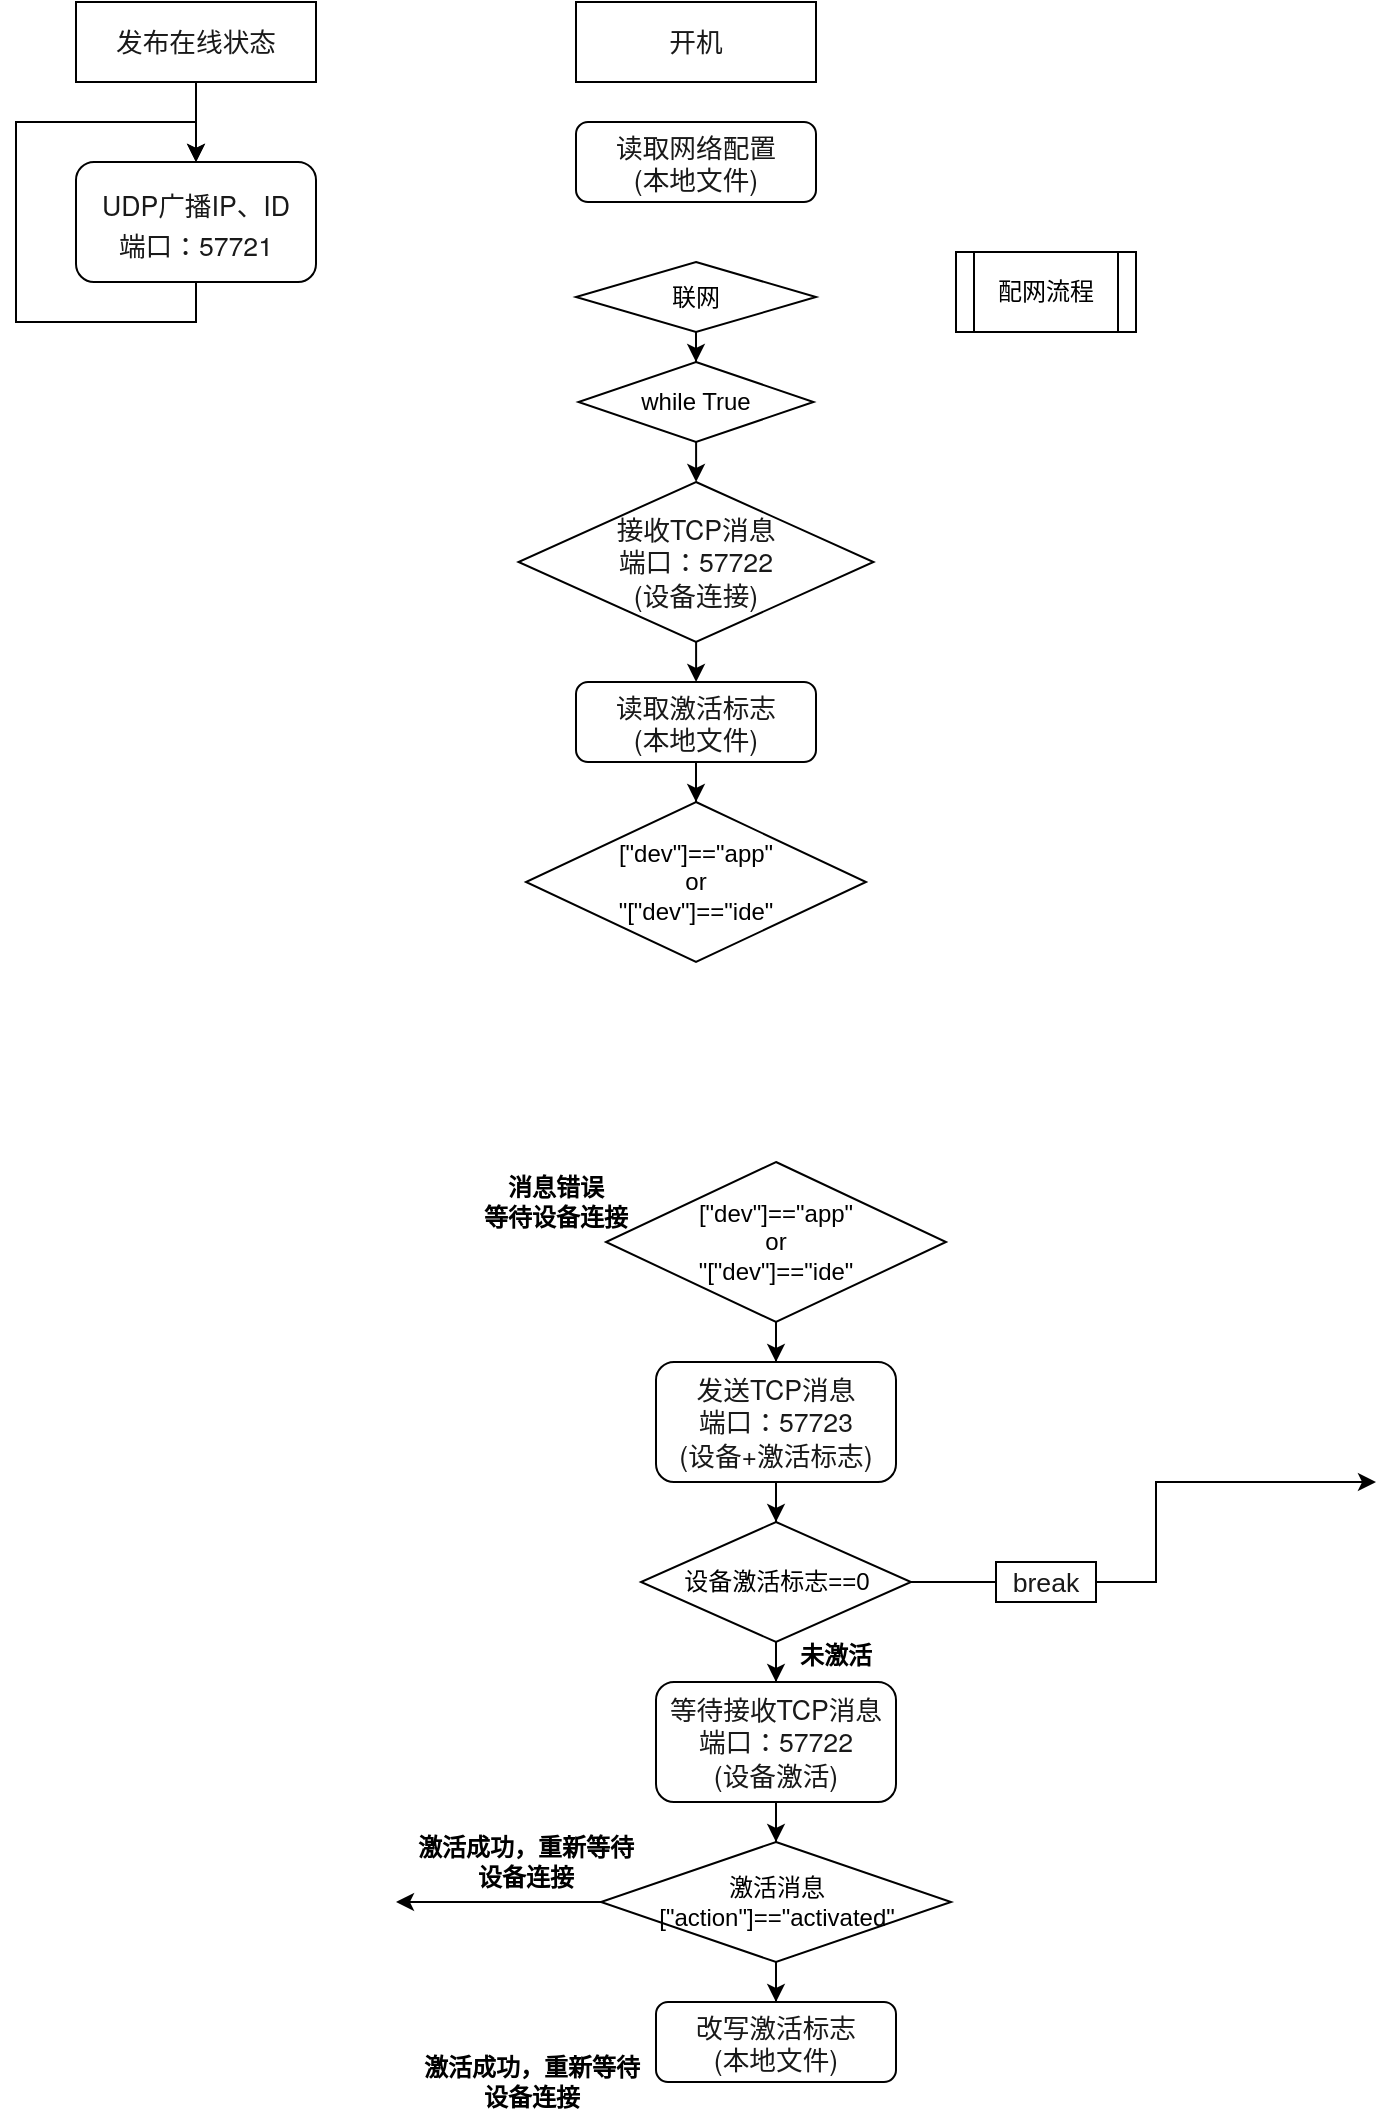 <mxfile version="14.1.1" type="github">
  <diagram id="SIsZvFy45aXnX-BMXcz8" name="Page-1">
    <mxGraphModel dx="1745" dy="485" grid="1" gridSize="10" guides="1" tooltips="1" connect="1" arrows="1" fold="1" page="1" pageScale="1" pageWidth="827" pageHeight="1169" math="0" shadow="0">
      <root>
        <mxCell id="0" />
        <mxCell id="1" parent="0" />
        <mxCell id="kPTJGmgoszfXjRoP_3Vx-1" value="&lt;p style=&quot;box-sizing: border-box ; margin: 0px ; padding: 0px ; font-family: &amp;#34;helvetica neue&amp;#34; , &amp;#34;helvetica&amp;#34; , &amp;#34;pingfang sc&amp;#34; , &amp;#34;hiragino sans gb&amp;#34; , &amp;#34;microsoft yahei&amp;#34; , &amp;#34;\5 fae8f6f96c59ed1&amp;#34; , &amp;#34;arial&amp;#34; , sans-serif ; font-size: 16px ; line-height: 1.2&quot;&gt;&lt;span style=&quot;box-sizing: border-box ; color: rgb(25 , 25 , 25) ; font-size: 10pt&quot;&gt;UDP广播IP、ID&lt;/span&gt;&lt;/p&gt;&lt;p style=&quot;box-sizing: border-box ; margin: 0px ; padding: 0px ; font-family: &amp;#34;helvetica neue&amp;#34; , &amp;#34;helvetica&amp;#34; , &amp;#34;pingfang sc&amp;#34; , &amp;#34;hiragino sans gb&amp;#34; , &amp;#34;microsoft yahei&amp;#34; , &amp;#34;\5 fae8f6f96c59ed1&amp;#34; , &amp;#34;arial&amp;#34; , sans-serif ; font-size: 16px ; line-height: 1.2&quot;&gt;&lt;span style=&quot;box-sizing: border-box ; color: rgb(25 , 25 , 25) ; font-size: 10pt&quot;&gt;端口：57721&lt;/span&gt;&lt;/p&gt;" style="rounded=1;whiteSpace=wrap;html=1;" parent="1" vertex="1">
          <mxGeometry x="-310" y="130" width="120" height="60" as="geometry" />
        </mxCell>
        <mxCell id="kPTJGmgoszfXjRoP_3Vx-3" style="edgeStyle=orthogonalEdgeStyle;rounded=0;orthogonalLoop=1;jettySize=auto;html=1;" parent="1" source="kPTJGmgoszfXjRoP_3Vx-2" target="kPTJGmgoszfXjRoP_3Vx-1" edge="1">
          <mxGeometry relative="1" as="geometry" />
        </mxCell>
        <mxCell id="kPTJGmgoszfXjRoP_3Vx-2" value="&lt;span style=&quot;color: rgb(25 , 25 , 25) ; font-size: 13.333px&quot;&gt;发布在线状态&lt;/span&gt;" style="rounded=0;whiteSpace=wrap;html=1;fillColor=#ffffff;gradientColor=none;" parent="1" vertex="1">
          <mxGeometry x="-310" y="50" width="120" height="40" as="geometry" />
        </mxCell>
        <mxCell id="H-_kW-Z6rj1uAGRfaLvn-5" style="edgeStyle=orthogonalEdgeStyle;rounded=0;orthogonalLoop=1;jettySize=auto;html=1;entryX=0.5;entryY=1;entryDx=0;entryDy=0;startArrow=classic;startFill=1;endArrow=none;endFill=0;" parent="1" source="kPTJGmgoszfXjRoP_3Vx-1" target="kPTJGmgoszfXjRoP_3Vx-1" edge="1">
          <mxGeometry relative="1" as="geometry">
            <Array as="points">
              <mxPoint x="-250" y="110" />
              <mxPoint x="-340" y="110" />
              <mxPoint x="-340" y="210" />
              <mxPoint x="-250" y="210" />
            </Array>
          </mxGeometry>
        </mxCell>
        <mxCell id="pTYEqp93y5SNzYrnJhAv-2" value="&lt;span style=&quot;color: rgb(25 , 25 , 25) ; font-size: 13.333px&quot;&gt;开机&lt;/span&gt;" style="rounded=0;whiteSpace=wrap;html=1;fillColor=#ffffff;gradientColor=none;" vertex="1" parent="1">
          <mxGeometry x="-60" y="50" width="120" height="40" as="geometry" />
        </mxCell>
        <mxCell id="pTYEqp93y5SNzYrnJhAv-3" value="&lt;p style=&quot;box-sizing: border-box ; margin: 0px ; padding: 0px ; font-family: &amp;#34;helvetica neue&amp;#34; , &amp;#34;helvetica&amp;#34; , &amp;#34;pingfang sc&amp;#34; , &amp;#34;hiragino sans gb&amp;#34; , &amp;#34;microsoft yahei&amp;#34; , &amp;#34;\5 fae8f6f96c59ed1&amp;#34; , &amp;#34;arial&amp;#34; , sans-serif ; line-height: 1.2&quot;&gt;&lt;font color=&quot;#191919&quot;&gt;&lt;span style=&quot;font-size: 13.333px&quot;&gt;读取网络配置&lt;/span&gt;&lt;/font&gt;&lt;/p&gt;&lt;p style=&quot;box-sizing: border-box ; margin: 0px ; padding: 0px ; font-family: &amp;#34;helvetica neue&amp;#34; , &amp;#34;helvetica&amp;#34; , &amp;#34;pingfang sc&amp;#34; , &amp;#34;hiragino sans gb&amp;#34; , &amp;#34;microsoft yahei&amp;#34; , &amp;#34;\5 fae8f6f96c59ed1&amp;#34; , &amp;#34;arial&amp;#34; , sans-serif ; line-height: 1.2&quot;&gt;&lt;font color=&quot;#191919&quot;&gt;&lt;span style=&quot;font-size: 13.333px&quot;&gt;(本地文件)&lt;/span&gt;&lt;/font&gt;&lt;/p&gt;" style="rounded=1;whiteSpace=wrap;html=1;" vertex="1" parent="1">
          <mxGeometry x="-60" y="110" width="120" height="40" as="geometry" />
        </mxCell>
        <mxCell id="pTYEqp93y5SNzYrnJhAv-71" style="edgeStyle=orthogonalEdgeStyle;rounded=0;orthogonalLoop=1;jettySize=auto;html=1;entryX=0.5;entryY=0;entryDx=0;entryDy=0;startArrow=none;startFill=0;endArrow=classic;endFill=1;" edge="1" parent="1" source="pTYEqp93y5SNzYrnJhAv-5" target="pTYEqp93y5SNzYrnJhAv-69">
          <mxGeometry relative="1" as="geometry" />
        </mxCell>
        <mxCell id="pTYEqp93y5SNzYrnJhAv-5" value="联网" style="rhombus;whiteSpace=wrap;html=1;" vertex="1" parent="1">
          <mxGeometry x="-60" y="180" width="120" height="35" as="geometry" />
        </mxCell>
        <mxCell id="pTYEqp93y5SNzYrnJhAv-8" value="配网流程" style="shape=process;whiteSpace=wrap;html=1;backgroundOutline=1;" vertex="1" parent="1">
          <mxGeometry x="130" y="175" width="90" height="40" as="geometry" />
        </mxCell>
        <mxCell id="pTYEqp93y5SNzYrnJhAv-81" style="edgeStyle=orthogonalEdgeStyle;rounded=0;orthogonalLoop=1;jettySize=auto;html=1;startArrow=none;startFill=0;endArrow=classic;endFill=1;" edge="1" parent="1" source="pTYEqp93y5SNzYrnJhAv-12" target="pTYEqp93y5SNzYrnJhAv-80">
          <mxGeometry relative="1" as="geometry" />
        </mxCell>
        <mxCell id="pTYEqp93y5SNzYrnJhAv-12" value="&lt;p style=&quot;box-sizing: border-box ; margin: 0px ; padding: 0px ; font-family: &amp;#34;helvetica neue&amp;#34; , &amp;#34;helvetica&amp;#34; , &amp;#34;pingfang sc&amp;#34; , &amp;#34;hiragino sans gb&amp;#34; , &amp;#34;microsoft yahei&amp;#34; , &amp;#34;\5 fae8f6f96c59ed1&amp;#34; , &amp;#34;arial&amp;#34; , sans-serif ; line-height: 1.2&quot;&gt;&lt;font color=&quot;#191919&quot;&gt;&lt;span style=&quot;font-size: 13.333px&quot;&gt;读取激活标志&lt;/span&gt;&lt;/font&gt;&lt;/p&gt;&lt;p style=&quot;box-sizing: border-box ; margin: 0px ; padding: 0px ; font-family: &amp;#34;helvetica neue&amp;#34; , &amp;#34;helvetica&amp;#34; , &amp;#34;pingfang sc&amp;#34; , &amp;#34;hiragino sans gb&amp;#34; , &amp;#34;microsoft yahei&amp;#34; , &amp;#34;\5 fae8f6f96c59ed1&amp;#34; , &amp;#34;arial&amp;#34; , sans-serif ; line-height: 1.2&quot;&gt;&lt;font color=&quot;#191919&quot;&gt;&lt;span style=&quot;font-size: 13.333px&quot;&gt;(本地文件)&lt;/span&gt;&lt;/font&gt;&lt;/p&gt;" style="rounded=1;whiteSpace=wrap;html=1;" vertex="1" parent="1">
          <mxGeometry x="-60" y="390" width="120" height="40" as="geometry" />
        </mxCell>
        <mxCell id="pTYEqp93y5SNzYrnJhAv-26" style="edgeStyle=orthogonalEdgeStyle;rounded=0;orthogonalLoop=1;jettySize=auto;html=1;startArrow=none;startFill=0;endArrow=classic;endFill=1;" edge="1" parent="1" source="pTYEqp93y5SNzYrnJhAv-15" target="pTYEqp93y5SNzYrnJhAv-16">
          <mxGeometry relative="1" as="geometry" />
        </mxCell>
        <mxCell id="pTYEqp93y5SNzYrnJhAv-15" value="[&quot;dev&quot;]==&quot;app&quot;&lt;br&gt;or&lt;br&gt;&quot;[&quot;dev&quot;]==&quot;ide&quot;" style="rhombus;whiteSpace=wrap;html=1;" vertex="1" parent="1">
          <mxGeometry x="-45" y="630" width="170" height="80" as="geometry" />
        </mxCell>
        <mxCell id="pTYEqp93y5SNzYrnJhAv-27" style="edgeStyle=orthogonalEdgeStyle;rounded=0;orthogonalLoop=1;jettySize=auto;html=1;startArrow=none;startFill=0;endArrow=classic;endFill=1;" edge="1" parent="1" source="pTYEqp93y5SNzYrnJhAv-16" target="pTYEqp93y5SNzYrnJhAv-17">
          <mxGeometry relative="1" as="geometry" />
        </mxCell>
        <mxCell id="pTYEqp93y5SNzYrnJhAv-16" value="&lt;p style=&quot;box-sizing: border-box ; margin: 0px ; padding: 0px ; font-family: &amp;#34;helvetica neue&amp;#34; , &amp;#34;helvetica&amp;#34; , &amp;#34;pingfang sc&amp;#34; , &amp;#34;hiragino sans gb&amp;#34; , &amp;#34;microsoft yahei&amp;#34; , &amp;#34;\5 fae8f6f96c59ed1&amp;#34; , &amp;#34;arial&amp;#34; , sans-serif ; line-height: 1.2&quot;&gt;&lt;font color=&quot;#191919&quot;&gt;&lt;span style=&quot;font-size: 13.333px&quot;&gt;发送TCP消息&lt;/span&gt;&lt;/font&gt;&lt;/p&gt;&lt;span style=&quot;color: rgb(25 , 25 , 25) ; font-family: &amp;#34;helvetica neue&amp;#34; , &amp;#34;helvetica&amp;#34; , &amp;#34;pingfang sc&amp;#34; , &amp;#34;hiragino sans gb&amp;#34; , &amp;#34;microsoft yahei&amp;#34; , &amp;#34;\5 fae8f6f96c59ed1&amp;#34; , &amp;#34;arial&amp;#34; , sans-serif ; font-size: 13.333px&quot;&gt;端口：&lt;/span&gt;&lt;font color=&quot;#191919&quot; face=&quot;helvetica neue, helvetica, pingfang sc, hiragino sans gb, microsoft yahei, \5 fae8f6f96c59ed1, arial, sans-serif&quot;&gt;&lt;span style=&quot;font-size: 13.333px&quot;&gt;57723&lt;/span&gt;&lt;/font&gt;&lt;p style=&quot;box-sizing: border-box ; margin: 0px ; padding: 0px ; font-family: &amp;#34;helvetica neue&amp;#34; , &amp;#34;helvetica&amp;#34; , &amp;#34;pingfang sc&amp;#34; , &amp;#34;hiragino sans gb&amp;#34; , &amp;#34;microsoft yahei&amp;#34; , &amp;#34;\5 fae8f6f96c59ed1&amp;#34; , &amp;#34;arial&amp;#34; , sans-serif ; line-height: 1.2&quot;&gt;&lt;font color=&quot;#191919&quot;&gt;&lt;span style=&quot;font-size: 13.333px&quot;&gt;(设备+激活标志)&lt;/span&gt;&lt;/font&gt;&lt;font color=&quot;#191919&quot;&gt;&lt;span style=&quot;font-size: 13.333px&quot;&gt;&lt;br&gt;&lt;/span&gt;&lt;/font&gt;&lt;/p&gt;" style="rounded=1;whiteSpace=wrap;html=1;" vertex="1" parent="1">
          <mxGeometry x="-20" y="730" width="120" height="60" as="geometry" />
        </mxCell>
        <mxCell id="pTYEqp93y5SNzYrnJhAv-28" style="edgeStyle=orthogonalEdgeStyle;rounded=0;orthogonalLoop=1;jettySize=auto;html=1;startArrow=none;startFill=0;endArrow=classic;endFill=1;" edge="1" parent="1" source="pTYEqp93y5SNzYrnJhAv-17" target="pTYEqp93y5SNzYrnJhAv-18">
          <mxGeometry relative="1" as="geometry" />
        </mxCell>
        <mxCell id="pTYEqp93y5SNzYrnJhAv-29" style="edgeStyle=orthogonalEdgeStyle;rounded=0;orthogonalLoop=1;jettySize=auto;html=1;startArrow=none;startFill=0;endArrow=classic;endFill=1;" edge="1" parent="1" source="pTYEqp93y5SNzYrnJhAv-17">
          <mxGeometry relative="1" as="geometry">
            <mxPoint x="340" y="790" as="targetPoint" />
            <Array as="points">
              <mxPoint x="230" y="840" />
              <mxPoint x="230" y="790" />
            </Array>
          </mxGeometry>
        </mxCell>
        <mxCell id="pTYEqp93y5SNzYrnJhAv-17" value="设备激活标志==0" style="rhombus;whiteSpace=wrap;html=1;" vertex="1" parent="1">
          <mxGeometry x="-27.5" y="810" width="135" height="60" as="geometry" />
        </mxCell>
        <mxCell id="pTYEqp93y5SNzYrnJhAv-30" style="edgeStyle=orthogonalEdgeStyle;rounded=0;orthogonalLoop=1;jettySize=auto;html=1;entryX=0.5;entryY=0;entryDx=0;entryDy=0;startArrow=none;startFill=0;endArrow=classic;endFill=1;" edge="1" parent="1" source="pTYEqp93y5SNzYrnJhAv-18" target="pTYEqp93y5SNzYrnJhAv-19">
          <mxGeometry relative="1" as="geometry" />
        </mxCell>
        <mxCell id="pTYEqp93y5SNzYrnJhAv-18" value="&lt;p style=&quot;box-sizing: border-box ; margin: 0px ; padding: 0px ; font-family: &amp;#34;helvetica neue&amp;#34; , &amp;#34;helvetica&amp;#34; , &amp;#34;pingfang sc&amp;#34; , &amp;#34;hiragino sans gb&amp;#34; , &amp;#34;microsoft yahei&amp;#34; , &amp;#34;\5 fae8f6f96c59ed1&amp;#34; , &amp;#34;arial&amp;#34; , sans-serif ; line-height: 1.2&quot;&gt;&lt;font color=&quot;#191919&quot;&gt;&lt;span style=&quot;font-size: 13.333px&quot;&gt;等待接收TCP消息&lt;/span&gt;&lt;/font&gt;&lt;/p&gt;&lt;span style=&quot;color: rgb(25 , 25 , 25) ; font-family: &amp;#34;helvetica neue&amp;#34; , &amp;#34;helvetica&amp;#34; , &amp;#34;pingfang sc&amp;#34; , &amp;#34;hiragino sans gb&amp;#34; , &amp;#34;microsoft yahei&amp;#34; , &amp;#34;\5 fae8f6f96c59ed1&amp;#34; , &amp;#34;arial&amp;#34; , sans-serif ; font-size: 13.333px&quot;&gt;端口：57722&lt;/span&gt;&lt;p style=&quot;box-sizing: border-box ; margin: 0px ; padding: 0px ; font-family: &amp;#34;helvetica neue&amp;#34; , &amp;#34;helvetica&amp;#34; , &amp;#34;pingfang sc&amp;#34; , &amp;#34;hiragino sans gb&amp;#34; , &amp;#34;microsoft yahei&amp;#34; , &amp;#34;\5 fae8f6f96c59ed1&amp;#34; , &amp;#34;arial&amp;#34; , sans-serif ; line-height: 1.2&quot;&gt;&lt;font color=&quot;#191919&quot;&gt;&lt;span style=&quot;font-size: 13.333px&quot;&gt;(设备激活)&lt;/span&gt;&lt;/font&gt;&lt;font color=&quot;#191919&quot;&gt;&lt;span style=&quot;font-size: 13.333px&quot;&gt;&lt;br&gt;&lt;/span&gt;&lt;/font&gt;&lt;/p&gt;" style="rounded=1;whiteSpace=wrap;html=1;" vertex="1" parent="1">
          <mxGeometry x="-20" y="890" width="120" height="60" as="geometry" />
        </mxCell>
        <mxCell id="pTYEqp93y5SNzYrnJhAv-61" style="edgeStyle=orthogonalEdgeStyle;rounded=0;orthogonalLoop=1;jettySize=auto;html=1;entryX=0.5;entryY=0;entryDx=0;entryDy=0;startArrow=none;startFill=0;endArrow=classic;endFill=1;" edge="1" parent="1" source="pTYEqp93y5SNzYrnJhAv-19" target="pTYEqp93y5SNzYrnJhAv-57">
          <mxGeometry relative="1" as="geometry" />
        </mxCell>
        <mxCell id="pTYEqp93y5SNzYrnJhAv-62" style="edgeStyle=orthogonalEdgeStyle;rounded=0;orthogonalLoop=1;jettySize=auto;html=1;startArrow=none;startFill=0;endArrow=classic;endFill=1;" edge="1" parent="1" source="pTYEqp93y5SNzYrnJhAv-19">
          <mxGeometry relative="1" as="geometry">
            <mxPoint x="-150" y="1000" as="targetPoint" />
          </mxGeometry>
        </mxCell>
        <mxCell id="pTYEqp93y5SNzYrnJhAv-19" value="激活消息&lt;br&gt;[&quot;action&quot;]==&quot;activated&quot;" style="rhombus;whiteSpace=wrap;html=1;" vertex="1" parent="1">
          <mxGeometry x="-47.5" y="970" width="175" height="60" as="geometry" />
        </mxCell>
        <mxCell id="pTYEqp93y5SNzYrnJhAv-20" value="未激活" style="text;html=1;strokeColor=none;fillColor=none;align=center;verticalAlign=middle;whiteSpace=wrap;rounded=0;fontStyle=1" vertex="1" parent="1">
          <mxGeometry x="50" y="867" width="40" height="20" as="geometry" />
        </mxCell>
        <mxCell id="pTYEqp93y5SNzYrnJhAv-24" value="消息错误&lt;br&gt;等待设备连接" style="text;html=1;strokeColor=none;fillColor=none;align=center;verticalAlign=middle;whiteSpace=wrap;rounded=0;fontStyle=1" vertex="1" parent="1">
          <mxGeometry x="-110" y="640" width="80" height="20" as="geometry" />
        </mxCell>
        <mxCell id="pTYEqp93y5SNzYrnJhAv-37" value="激活成功，重新等待设备连接" style="text;html=1;strokeColor=none;fillColor=none;align=center;verticalAlign=middle;whiteSpace=wrap;rounded=0;fontStyle=1" vertex="1" parent="1">
          <mxGeometry x="-137.5" y="1080" width="110" height="20" as="geometry" />
        </mxCell>
        <mxCell id="pTYEqp93y5SNzYrnJhAv-41" value="&lt;span style=&quot;color: rgb(25 , 25 , 25) ; font-size: 13.333px&quot;&gt;break&lt;/span&gt;" style="rounded=0;whiteSpace=wrap;html=1;fillColor=#ffffff;gradientColor=none;" vertex="1" parent="1">
          <mxGeometry x="150" y="830" width="50" height="20" as="geometry" />
        </mxCell>
        <mxCell id="pTYEqp93y5SNzYrnJhAv-57" value="&lt;p style=&quot;box-sizing: border-box ; margin: 0px ; padding: 0px ; font-family: &amp;#34;helvetica neue&amp;#34; , &amp;#34;helvetica&amp;#34; , &amp;#34;pingfang sc&amp;#34; , &amp;#34;hiragino sans gb&amp;#34; , &amp;#34;microsoft yahei&amp;#34; , &amp;#34;\5 fae8f6f96c59ed1&amp;#34; , &amp;#34;arial&amp;#34; , sans-serif ; line-height: 1.2&quot;&gt;&lt;font color=&quot;#191919&quot;&gt;&lt;span style=&quot;font-size: 13.333px&quot;&gt;改写激活标志&lt;/span&gt;&lt;/font&gt;&lt;/p&gt;&lt;p style=&quot;box-sizing: border-box ; margin: 0px ; padding: 0px ; font-family: &amp;#34;helvetica neue&amp;#34; , &amp;#34;helvetica&amp;#34; , &amp;#34;pingfang sc&amp;#34; , &amp;#34;hiragino sans gb&amp;#34; , &amp;#34;microsoft yahei&amp;#34; , &amp;#34;\5 fae8f6f96c59ed1&amp;#34; , &amp;#34;arial&amp;#34; , sans-serif ; line-height: 1.2&quot;&gt;&lt;font color=&quot;#191919&quot;&gt;&lt;span style=&quot;font-size: 13.333px&quot;&gt;(本地文件)&lt;/span&gt;&lt;/font&gt;&lt;/p&gt;" style="rounded=1;whiteSpace=wrap;html=1;" vertex="1" parent="1">
          <mxGeometry x="-20" y="1050" width="120" height="40" as="geometry" />
        </mxCell>
        <mxCell id="pTYEqp93y5SNzYrnJhAv-63" value="激活成功，重新等待设备连接" style="text;html=1;strokeColor=none;fillColor=none;align=center;verticalAlign=middle;whiteSpace=wrap;rounded=0;fontStyle=1" vertex="1" parent="1">
          <mxGeometry x="-140" y="970" width="110" height="20" as="geometry" />
        </mxCell>
        <mxCell id="pTYEqp93y5SNzYrnJhAv-77" style="edgeStyle=orthogonalEdgeStyle;rounded=0;orthogonalLoop=1;jettySize=auto;html=1;entryX=0.5;entryY=0;entryDx=0;entryDy=0;startArrow=none;startFill=0;endArrow=classic;endFill=1;" edge="1" parent="1" source="pTYEqp93y5SNzYrnJhAv-69" target="pTYEqp93y5SNzYrnJhAv-76">
          <mxGeometry relative="1" as="geometry" />
        </mxCell>
        <mxCell id="pTYEqp93y5SNzYrnJhAv-69" value="while True" style="rhombus;whiteSpace=wrap;html=1;" vertex="1" parent="1">
          <mxGeometry x="-58.75" y="230" width="117.5" height="40" as="geometry" />
        </mxCell>
        <mxCell id="pTYEqp93y5SNzYrnJhAv-78" style="edgeStyle=orthogonalEdgeStyle;rounded=0;orthogonalLoop=1;jettySize=auto;html=1;startArrow=none;startFill=0;endArrow=classic;endFill=1;" edge="1" parent="1" source="pTYEqp93y5SNzYrnJhAv-76" target="pTYEqp93y5SNzYrnJhAv-12">
          <mxGeometry relative="1" as="geometry" />
        </mxCell>
        <mxCell id="pTYEqp93y5SNzYrnJhAv-76" value="&lt;p style=&quot;box-sizing: border-box ; margin: 0px ; padding: 0px ; font-family: &amp;#34;helvetica neue&amp;#34; , &amp;#34;helvetica&amp;#34; , &amp;#34;pingfang sc&amp;#34; , &amp;#34;hiragino sans gb&amp;#34; , &amp;#34;microsoft yahei&amp;#34; , &amp;#34;\5 fae8f6f96c59ed1&amp;#34; , &amp;#34;arial&amp;#34; , sans-serif ; line-height: 1.2&quot;&gt;&lt;font color=&quot;#191919&quot;&gt;&lt;span style=&quot;font-size: 13.333px&quot;&gt;接收TCP消息&lt;/span&gt;&lt;/font&gt;&lt;/p&gt;&lt;span style=&quot;color: rgb(25 , 25 , 25) ; font-family: &amp;#34;helvetica neue&amp;#34; , &amp;#34;helvetica&amp;#34; , &amp;#34;pingfang sc&amp;#34; , &amp;#34;hiragino sans gb&amp;#34; , &amp;#34;microsoft yahei&amp;#34; , &amp;#34;\5 fae8f6f96c59ed1&amp;#34; , &amp;#34;arial&amp;#34; , sans-serif ; font-size: 13.333px&quot;&gt;端口：57722&lt;/span&gt;&lt;p style=&quot;box-sizing: border-box ; margin: 0px ; padding: 0px ; font-family: &amp;#34;helvetica neue&amp;#34; , &amp;#34;helvetica&amp;#34; , &amp;#34;pingfang sc&amp;#34; , &amp;#34;hiragino sans gb&amp;#34; , &amp;#34;microsoft yahei&amp;#34; , &amp;#34;\5 fae8f6f96c59ed1&amp;#34; , &amp;#34;arial&amp;#34; , sans-serif ; line-height: 1.2&quot;&gt;&lt;font color=&quot;#191919&quot;&gt;&lt;span style=&quot;font-size: 13.333px&quot;&gt;(设备连接)&lt;/span&gt;&lt;/font&gt;&lt;/p&gt;" style="rhombus;whiteSpace=wrap;html=1;" vertex="1" parent="1">
          <mxGeometry x="-88.75" y="290" width="177.5" height="80" as="geometry" />
        </mxCell>
        <mxCell id="pTYEqp93y5SNzYrnJhAv-80" value="[&quot;dev&quot;]==&quot;app&quot;&lt;br&gt;or&lt;br&gt;&quot;[&quot;dev&quot;]==&quot;ide&quot;" style="rhombus;whiteSpace=wrap;html=1;" vertex="1" parent="1">
          <mxGeometry x="-85" y="450" width="170" height="80" as="geometry" />
        </mxCell>
      </root>
    </mxGraphModel>
  </diagram>
</mxfile>
